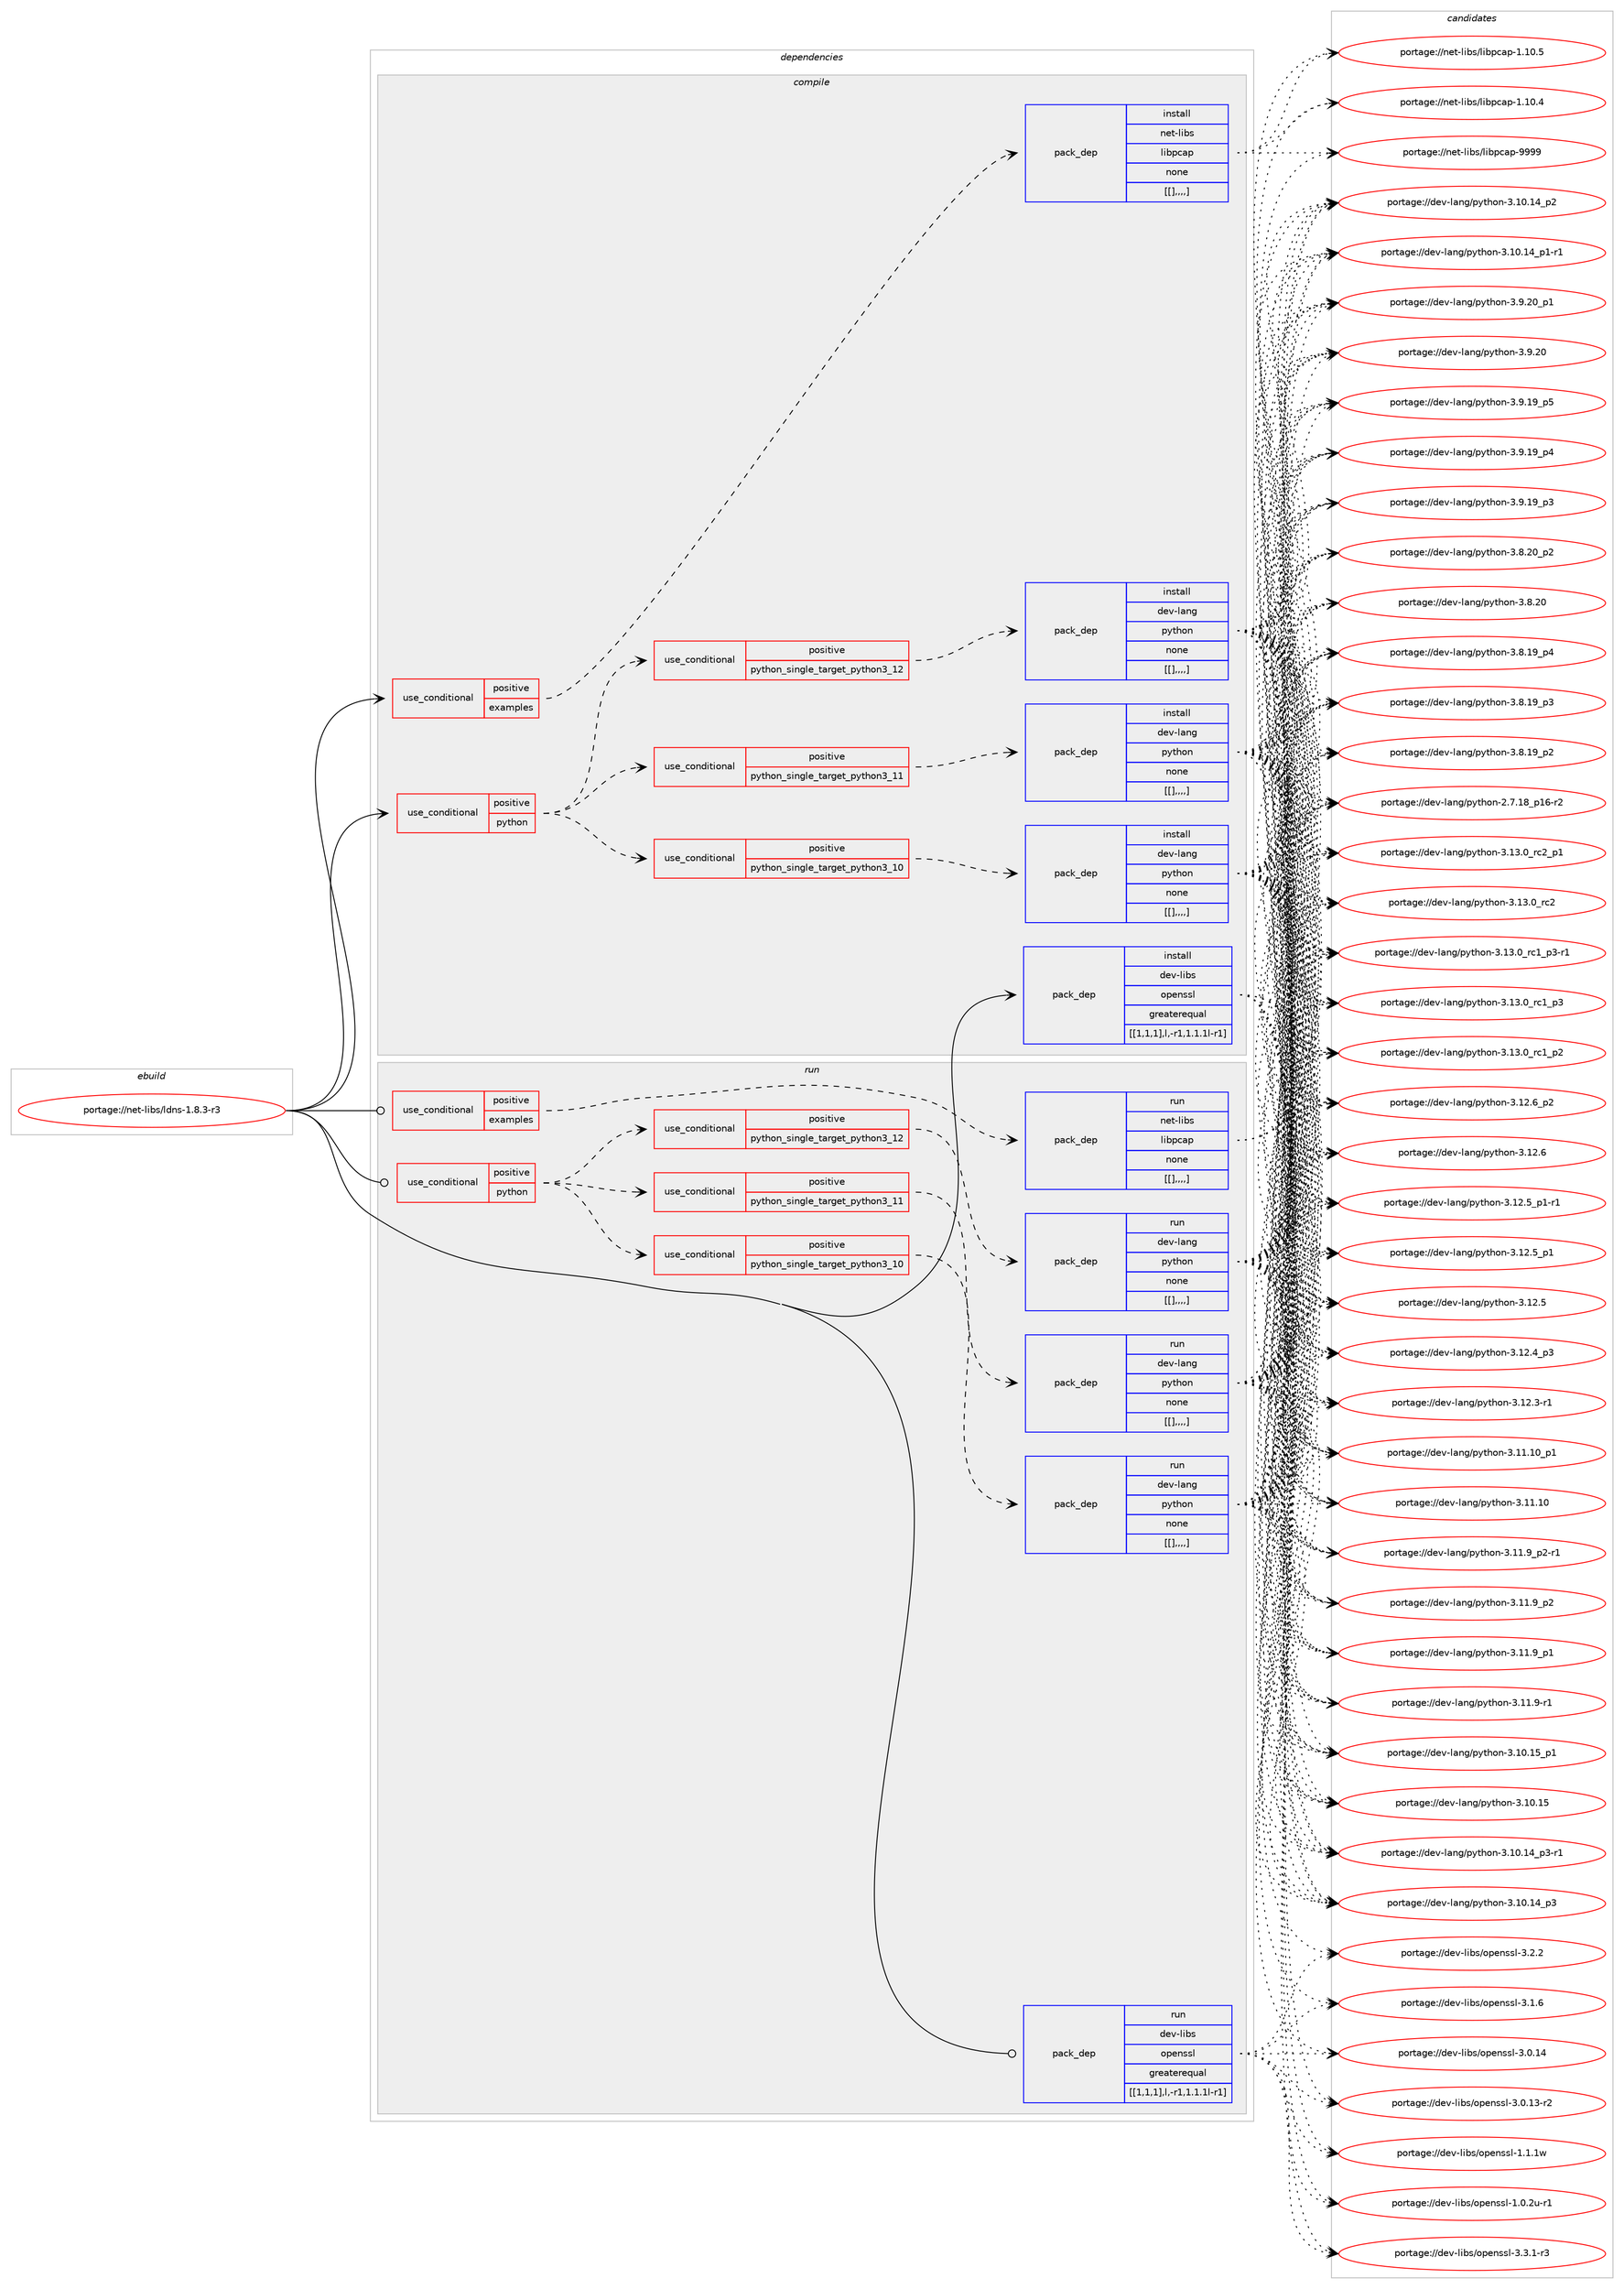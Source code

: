 digraph prolog {

# *************
# Graph options
# *************

newrank=true;
concentrate=true;
compound=true;
graph [rankdir=LR,fontname=Helvetica,fontsize=10,ranksep=1.5];#, ranksep=2.5, nodesep=0.2];
edge  [arrowhead=vee];
node  [fontname=Helvetica,fontsize=10];

# **********
# The ebuild
# **********

subgraph cluster_leftcol {
color=gray;
label=<<i>ebuild</i>>;
id [label="portage://net-libs/ldns-1.8.3-r3", color=red, width=4, href="../net-libs/ldns-1.8.3-r3.svg"];
}

# ****************
# The dependencies
# ****************

subgraph cluster_midcol {
color=gray;
label=<<i>dependencies</i>>;
subgraph cluster_compile {
fillcolor="#eeeeee";
style=filled;
label=<<i>compile</i>>;
subgraph cond2653 {
dependency6872 [label=<<TABLE BORDER="0" CELLBORDER="1" CELLSPACING="0" CELLPADDING="4"><TR><TD ROWSPAN="3" CELLPADDING="10">use_conditional</TD></TR><TR><TD>positive</TD></TR><TR><TD>examples</TD></TR></TABLE>>, shape=none, color=red];
subgraph pack4206 {
dependency6873 [label=<<TABLE BORDER="0" CELLBORDER="1" CELLSPACING="0" CELLPADDING="4" WIDTH="220"><TR><TD ROWSPAN="6" CELLPADDING="30">pack_dep</TD></TR><TR><TD WIDTH="110">install</TD></TR><TR><TD>net-libs</TD></TR><TR><TD>libpcap</TD></TR><TR><TD>none</TD></TR><TR><TD>[[],,,,]</TD></TR></TABLE>>, shape=none, color=blue];
}
dependency6872:e -> dependency6873:w [weight=20,style="dashed",arrowhead="vee"];
}
id:e -> dependency6872:w [weight=20,style="solid",arrowhead="vee"];
subgraph cond2654 {
dependency6874 [label=<<TABLE BORDER="0" CELLBORDER="1" CELLSPACING="0" CELLPADDING="4"><TR><TD ROWSPAN="3" CELLPADDING="10">use_conditional</TD></TR><TR><TD>positive</TD></TR><TR><TD>python</TD></TR></TABLE>>, shape=none, color=red];
subgraph cond2655 {
dependency6875 [label=<<TABLE BORDER="0" CELLBORDER="1" CELLSPACING="0" CELLPADDING="4"><TR><TD ROWSPAN="3" CELLPADDING="10">use_conditional</TD></TR><TR><TD>positive</TD></TR><TR><TD>python_single_target_python3_10</TD></TR></TABLE>>, shape=none, color=red];
subgraph pack4207 {
dependency6876 [label=<<TABLE BORDER="0" CELLBORDER="1" CELLSPACING="0" CELLPADDING="4" WIDTH="220"><TR><TD ROWSPAN="6" CELLPADDING="30">pack_dep</TD></TR><TR><TD WIDTH="110">install</TD></TR><TR><TD>dev-lang</TD></TR><TR><TD>python</TD></TR><TR><TD>none</TD></TR><TR><TD>[[],,,,]</TD></TR></TABLE>>, shape=none, color=blue];
}
dependency6875:e -> dependency6876:w [weight=20,style="dashed",arrowhead="vee"];
}
dependency6874:e -> dependency6875:w [weight=20,style="dashed",arrowhead="vee"];
subgraph cond2656 {
dependency6877 [label=<<TABLE BORDER="0" CELLBORDER="1" CELLSPACING="0" CELLPADDING="4"><TR><TD ROWSPAN="3" CELLPADDING="10">use_conditional</TD></TR><TR><TD>positive</TD></TR><TR><TD>python_single_target_python3_11</TD></TR></TABLE>>, shape=none, color=red];
subgraph pack4208 {
dependency6878 [label=<<TABLE BORDER="0" CELLBORDER="1" CELLSPACING="0" CELLPADDING="4" WIDTH="220"><TR><TD ROWSPAN="6" CELLPADDING="30">pack_dep</TD></TR><TR><TD WIDTH="110">install</TD></TR><TR><TD>dev-lang</TD></TR><TR><TD>python</TD></TR><TR><TD>none</TD></TR><TR><TD>[[],,,,]</TD></TR></TABLE>>, shape=none, color=blue];
}
dependency6877:e -> dependency6878:w [weight=20,style="dashed",arrowhead="vee"];
}
dependency6874:e -> dependency6877:w [weight=20,style="dashed",arrowhead="vee"];
subgraph cond2657 {
dependency6879 [label=<<TABLE BORDER="0" CELLBORDER="1" CELLSPACING="0" CELLPADDING="4"><TR><TD ROWSPAN="3" CELLPADDING="10">use_conditional</TD></TR><TR><TD>positive</TD></TR><TR><TD>python_single_target_python3_12</TD></TR></TABLE>>, shape=none, color=red];
subgraph pack4209 {
dependency6880 [label=<<TABLE BORDER="0" CELLBORDER="1" CELLSPACING="0" CELLPADDING="4" WIDTH="220"><TR><TD ROWSPAN="6" CELLPADDING="30">pack_dep</TD></TR><TR><TD WIDTH="110">install</TD></TR><TR><TD>dev-lang</TD></TR><TR><TD>python</TD></TR><TR><TD>none</TD></TR><TR><TD>[[],,,,]</TD></TR></TABLE>>, shape=none, color=blue];
}
dependency6879:e -> dependency6880:w [weight=20,style="dashed",arrowhead="vee"];
}
dependency6874:e -> dependency6879:w [weight=20,style="dashed",arrowhead="vee"];
}
id:e -> dependency6874:w [weight=20,style="solid",arrowhead="vee"];
subgraph pack4210 {
dependency6881 [label=<<TABLE BORDER="0" CELLBORDER="1" CELLSPACING="0" CELLPADDING="4" WIDTH="220"><TR><TD ROWSPAN="6" CELLPADDING="30">pack_dep</TD></TR><TR><TD WIDTH="110">install</TD></TR><TR><TD>dev-libs</TD></TR><TR><TD>openssl</TD></TR><TR><TD>greaterequal</TD></TR><TR><TD>[[1,1,1],l,-r1,1.1.1l-r1]</TD></TR></TABLE>>, shape=none, color=blue];
}
id:e -> dependency6881:w [weight=20,style="solid",arrowhead="vee"];
}
subgraph cluster_compileandrun {
fillcolor="#eeeeee";
style=filled;
label=<<i>compile and run</i>>;
}
subgraph cluster_run {
fillcolor="#eeeeee";
style=filled;
label=<<i>run</i>>;
subgraph cond2658 {
dependency6882 [label=<<TABLE BORDER="0" CELLBORDER="1" CELLSPACING="0" CELLPADDING="4"><TR><TD ROWSPAN="3" CELLPADDING="10">use_conditional</TD></TR><TR><TD>positive</TD></TR><TR><TD>examples</TD></TR></TABLE>>, shape=none, color=red];
subgraph pack4211 {
dependency6883 [label=<<TABLE BORDER="0" CELLBORDER="1" CELLSPACING="0" CELLPADDING="4" WIDTH="220"><TR><TD ROWSPAN="6" CELLPADDING="30">pack_dep</TD></TR><TR><TD WIDTH="110">run</TD></TR><TR><TD>net-libs</TD></TR><TR><TD>libpcap</TD></TR><TR><TD>none</TD></TR><TR><TD>[[],,,,]</TD></TR></TABLE>>, shape=none, color=blue];
}
dependency6882:e -> dependency6883:w [weight=20,style="dashed",arrowhead="vee"];
}
id:e -> dependency6882:w [weight=20,style="solid",arrowhead="odot"];
subgraph cond2659 {
dependency6884 [label=<<TABLE BORDER="0" CELLBORDER="1" CELLSPACING="0" CELLPADDING="4"><TR><TD ROWSPAN="3" CELLPADDING="10">use_conditional</TD></TR><TR><TD>positive</TD></TR><TR><TD>python</TD></TR></TABLE>>, shape=none, color=red];
subgraph cond2660 {
dependency6885 [label=<<TABLE BORDER="0" CELLBORDER="1" CELLSPACING="0" CELLPADDING="4"><TR><TD ROWSPAN="3" CELLPADDING="10">use_conditional</TD></TR><TR><TD>positive</TD></TR><TR><TD>python_single_target_python3_10</TD></TR></TABLE>>, shape=none, color=red];
subgraph pack4212 {
dependency6886 [label=<<TABLE BORDER="0" CELLBORDER="1" CELLSPACING="0" CELLPADDING="4" WIDTH="220"><TR><TD ROWSPAN="6" CELLPADDING="30">pack_dep</TD></TR><TR><TD WIDTH="110">run</TD></TR><TR><TD>dev-lang</TD></TR><TR><TD>python</TD></TR><TR><TD>none</TD></TR><TR><TD>[[],,,,]</TD></TR></TABLE>>, shape=none, color=blue];
}
dependency6885:e -> dependency6886:w [weight=20,style="dashed",arrowhead="vee"];
}
dependency6884:e -> dependency6885:w [weight=20,style="dashed",arrowhead="vee"];
subgraph cond2661 {
dependency6887 [label=<<TABLE BORDER="0" CELLBORDER="1" CELLSPACING="0" CELLPADDING="4"><TR><TD ROWSPAN="3" CELLPADDING="10">use_conditional</TD></TR><TR><TD>positive</TD></TR><TR><TD>python_single_target_python3_11</TD></TR></TABLE>>, shape=none, color=red];
subgraph pack4213 {
dependency6888 [label=<<TABLE BORDER="0" CELLBORDER="1" CELLSPACING="0" CELLPADDING="4" WIDTH="220"><TR><TD ROWSPAN="6" CELLPADDING="30">pack_dep</TD></TR><TR><TD WIDTH="110">run</TD></TR><TR><TD>dev-lang</TD></TR><TR><TD>python</TD></TR><TR><TD>none</TD></TR><TR><TD>[[],,,,]</TD></TR></TABLE>>, shape=none, color=blue];
}
dependency6887:e -> dependency6888:w [weight=20,style="dashed",arrowhead="vee"];
}
dependency6884:e -> dependency6887:w [weight=20,style="dashed",arrowhead="vee"];
subgraph cond2662 {
dependency6889 [label=<<TABLE BORDER="0" CELLBORDER="1" CELLSPACING="0" CELLPADDING="4"><TR><TD ROWSPAN="3" CELLPADDING="10">use_conditional</TD></TR><TR><TD>positive</TD></TR><TR><TD>python_single_target_python3_12</TD></TR></TABLE>>, shape=none, color=red];
subgraph pack4214 {
dependency6890 [label=<<TABLE BORDER="0" CELLBORDER="1" CELLSPACING="0" CELLPADDING="4" WIDTH="220"><TR><TD ROWSPAN="6" CELLPADDING="30">pack_dep</TD></TR><TR><TD WIDTH="110">run</TD></TR><TR><TD>dev-lang</TD></TR><TR><TD>python</TD></TR><TR><TD>none</TD></TR><TR><TD>[[],,,,]</TD></TR></TABLE>>, shape=none, color=blue];
}
dependency6889:e -> dependency6890:w [weight=20,style="dashed",arrowhead="vee"];
}
dependency6884:e -> dependency6889:w [weight=20,style="dashed",arrowhead="vee"];
}
id:e -> dependency6884:w [weight=20,style="solid",arrowhead="odot"];
subgraph pack4215 {
dependency6891 [label=<<TABLE BORDER="0" CELLBORDER="1" CELLSPACING="0" CELLPADDING="4" WIDTH="220"><TR><TD ROWSPAN="6" CELLPADDING="30">pack_dep</TD></TR><TR><TD WIDTH="110">run</TD></TR><TR><TD>dev-libs</TD></TR><TR><TD>openssl</TD></TR><TR><TD>greaterequal</TD></TR><TR><TD>[[1,1,1],l,-r1,1.1.1l-r1]</TD></TR></TABLE>>, shape=none, color=blue];
}
id:e -> dependency6891:w [weight=20,style="solid",arrowhead="odot"];
}
}

# **************
# The candidates
# **************

subgraph cluster_choices {
rank=same;
color=gray;
label=<<i>candidates</i>>;

subgraph choice4206 {
color=black;
nodesep=1;
choice1101011164510810598115471081059811299971124557575757 [label="portage://net-libs/libpcap-9999", color=red, width=4,href="../net-libs/libpcap-9999.svg"];
choice11010111645108105981154710810598112999711245494649484653 [label="portage://net-libs/libpcap-1.10.5", color=red, width=4,href="../net-libs/libpcap-1.10.5.svg"];
choice11010111645108105981154710810598112999711245494649484652 [label="portage://net-libs/libpcap-1.10.4", color=red, width=4,href="../net-libs/libpcap-1.10.4.svg"];
dependency6873:e -> choice1101011164510810598115471081059811299971124557575757:w [style=dotted,weight="100"];
dependency6873:e -> choice11010111645108105981154710810598112999711245494649484653:w [style=dotted,weight="100"];
dependency6873:e -> choice11010111645108105981154710810598112999711245494649484652:w [style=dotted,weight="100"];
}
subgraph choice4207 {
color=black;
nodesep=1;
choice100101118451089711010347112121116104111110455146495146489511499509511249 [label="portage://dev-lang/python-3.13.0_rc2_p1", color=red, width=4,href="../dev-lang/python-3.13.0_rc2_p1.svg"];
choice10010111845108971101034711212111610411111045514649514648951149950 [label="portage://dev-lang/python-3.13.0_rc2", color=red, width=4,href="../dev-lang/python-3.13.0_rc2.svg"];
choice1001011184510897110103471121211161041111104551464951464895114994995112514511449 [label="portage://dev-lang/python-3.13.0_rc1_p3-r1", color=red, width=4,href="../dev-lang/python-3.13.0_rc1_p3-r1.svg"];
choice100101118451089711010347112121116104111110455146495146489511499499511251 [label="portage://dev-lang/python-3.13.0_rc1_p3", color=red, width=4,href="../dev-lang/python-3.13.0_rc1_p3.svg"];
choice100101118451089711010347112121116104111110455146495146489511499499511250 [label="portage://dev-lang/python-3.13.0_rc1_p2", color=red, width=4,href="../dev-lang/python-3.13.0_rc1_p2.svg"];
choice100101118451089711010347112121116104111110455146495046549511250 [label="portage://dev-lang/python-3.12.6_p2", color=red, width=4,href="../dev-lang/python-3.12.6_p2.svg"];
choice10010111845108971101034711212111610411111045514649504654 [label="portage://dev-lang/python-3.12.6", color=red, width=4,href="../dev-lang/python-3.12.6.svg"];
choice1001011184510897110103471121211161041111104551464950465395112494511449 [label="portage://dev-lang/python-3.12.5_p1-r1", color=red, width=4,href="../dev-lang/python-3.12.5_p1-r1.svg"];
choice100101118451089711010347112121116104111110455146495046539511249 [label="portage://dev-lang/python-3.12.5_p1", color=red, width=4,href="../dev-lang/python-3.12.5_p1.svg"];
choice10010111845108971101034711212111610411111045514649504653 [label="portage://dev-lang/python-3.12.5", color=red, width=4,href="../dev-lang/python-3.12.5.svg"];
choice100101118451089711010347112121116104111110455146495046529511251 [label="portage://dev-lang/python-3.12.4_p3", color=red, width=4,href="../dev-lang/python-3.12.4_p3.svg"];
choice100101118451089711010347112121116104111110455146495046514511449 [label="portage://dev-lang/python-3.12.3-r1", color=red, width=4,href="../dev-lang/python-3.12.3-r1.svg"];
choice10010111845108971101034711212111610411111045514649494649489511249 [label="portage://dev-lang/python-3.11.10_p1", color=red, width=4,href="../dev-lang/python-3.11.10_p1.svg"];
choice1001011184510897110103471121211161041111104551464949464948 [label="portage://dev-lang/python-3.11.10", color=red, width=4,href="../dev-lang/python-3.11.10.svg"];
choice1001011184510897110103471121211161041111104551464949465795112504511449 [label="portage://dev-lang/python-3.11.9_p2-r1", color=red, width=4,href="../dev-lang/python-3.11.9_p2-r1.svg"];
choice100101118451089711010347112121116104111110455146494946579511250 [label="portage://dev-lang/python-3.11.9_p2", color=red, width=4,href="../dev-lang/python-3.11.9_p2.svg"];
choice100101118451089711010347112121116104111110455146494946579511249 [label="portage://dev-lang/python-3.11.9_p1", color=red, width=4,href="../dev-lang/python-3.11.9_p1.svg"];
choice100101118451089711010347112121116104111110455146494946574511449 [label="portage://dev-lang/python-3.11.9-r1", color=red, width=4,href="../dev-lang/python-3.11.9-r1.svg"];
choice10010111845108971101034711212111610411111045514649484649539511249 [label="portage://dev-lang/python-3.10.15_p1", color=red, width=4,href="../dev-lang/python-3.10.15_p1.svg"];
choice1001011184510897110103471121211161041111104551464948464953 [label="portage://dev-lang/python-3.10.15", color=red, width=4,href="../dev-lang/python-3.10.15.svg"];
choice100101118451089711010347112121116104111110455146494846495295112514511449 [label="portage://dev-lang/python-3.10.14_p3-r1", color=red, width=4,href="../dev-lang/python-3.10.14_p3-r1.svg"];
choice10010111845108971101034711212111610411111045514649484649529511251 [label="portage://dev-lang/python-3.10.14_p3", color=red, width=4,href="../dev-lang/python-3.10.14_p3.svg"];
choice10010111845108971101034711212111610411111045514649484649529511250 [label="portage://dev-lang/python-3.10.14_p2", color=red, width=4,href="../dev-lang/python-3.10.14_p2.svg"];
choice100101118451089711010347112121116104111110455146494846495295112494511449 [label="portage://dev-lang/python-3.10.14_p1-r1", color=red, width=4,href="../dev-lang/python-3.10.14_p1-r1.svg"];
choice100101118451089711010347112121116104111110455146574650489511249 [label="portage://dev-lang/python-3.9.20_p1", color=red, width=4,href="../dev-lang/python-3.9.20_p1.svg"];
choice10010111845108971101034711212111610411111045514657465048 [label="portage://dev-lang/python-3.9.20", color=red, width=4,href="../dev-lang/python-3.9.20.svg"];
choice100101118451089711010347112121116104111110455146574649579511253 [label="portage://dev-lang/python-3.9.19_p5", color=red, width=4,href="../dev-lang/python-3.9.19_p5.svg"];
choice100101118451089711010347112121116104111110455146574649579511252 [label="portage://dev-lang/python-3.9.19_p4", color=red, width=4,href="../dev-lang/python-3.9.19_p4.svg"];
choice100101118451089711010347112121116104111110455146574649579511251 [label="portage://dev-lang/python-3.9.19_p3", color=red, width=4,href="../dev-lang/python-3.9.19_p3.svg"];
choice100101118451089711010347112121116104111110455146564650489511250 [label="portage://dev-lang/python-3.8.20_p2", color=red, width=4,href="../dev-lang/python-3.8.20_p2.svg"];
choice10010111845108971101034711212111610411111045514656465048 [label="portage://dev-lang/python-3.8.20", color=red, width=4,href="../dev-lang/python-3.8.20.svg"];
choice100101118451089711010347112121116104111110455146564649579511252 [label="portage://dev-lang/python-3.8.19_p4", color=red, width=4,href="../dev-lang/python-3.8.19_p4.svg"];
choice100101118451089711010347112121116104111110455146564649579511251 [label="portage://dev-lang/python-3.8.19_p3", color=red, width=4,href="../dev-lang/python-3.8.19_p3.svg"];
choice100101118451089711010347112121116104111110455146564649579511250 [label="portage://dev-lang/python-3.8.19_p2", color=red, width=4,href="../dev-lang/python-3.8.19_p2.svg"];
choice100101118451089711010347112121116104111110455046554649569511249544511450 [label="portage://dev-lang/python-2.7.18_p16-r2", color=red, width=4,href="../dev-lang/python-2.7.18_p16-r2.svg"];
dependency6876:e -> choice100101118451089711010347112121116104111110455146495146489511499509511249:w [style=dotted,weight="100"];
dependency6876:e -> choice10010111845108971101034711212111610411111045514649514648951149950:w [style=dotted,weight="100"];
dependency6876:e -> choice1001011184510897110103471121211161041111104551464951464895114994995112514511449:w [style=dotted,weight="100"];
dependency6876:e -> choice100101118451089711010347112121116104111110455146495146489511499499511251:w [style=dotted,weight="100"];
dependency6876:e -> choice100101118451089711010347112121116104111110455146495146489511499499511250:w [style=dotted,weight="100"];
dependency6876:e -> choice100101118451089711010347112121116104111110455146495046549511250:w [style=dotted,weight="100"];
dependency6876:e -> choice10010111845108971101034711212111610411111045514649504654:w [style=dotted,weight="100"];
dependency6876:e -> choice1001011184510897110103471121211161041111104551464950465395112494511449:w [style=dotted,weight="100"];
dependency6876:e -> choice100101118451089711010347112121116104111110455146495046539511249:w [style=dotted,weight="100"];
dependency6876:e -> choice10010111845108971101034711212111610411111045514649504653:w [style=dotted,weight="100"];
dependency6876:e -> choice100101118451089711010347112121116104111110455146495046529511251:w [style=dotted,weight="100"];
dependency6876:e -> choice100101118451089711010347112121116104111110455146495046514511449:w [style=dotted,weight="100"];
dependency6876:e -> choice10010111845108971101034711212111610411111045514649494649489511249:w [style=dotted,weight="100"];
dependency6876:e -> choice1001011184510897110103471121211161041111104551464949464948:w [style=dotted,weight="100"];
dependency6876:e -> choice1001011184510897110103471121211161041111104551464949465795112504511449:w [style=dotted,weight="100"];
dependency6876:e -> choice100101118451089711010347112121116104111110455146494946579511250:w [style=dotted,weight="100"];
dependency6876:e -> choice100101118451089711010347112121116104111110455146494946579511249:w [style=dotted,weight="100"];
dependency6876:e -> choice100101118451089711010347112121116104111110455146494946574511449:w [style=dotted,weight="100"];
dependency6876:e -> choice10010111845108971101034711212111610411111045514649484649539511249:w [style=dotted,weight="100"];
dependency6876:e -> choice1001011184510897110103471121211161041111104551464948464953:w [style=dotted,weight="100"];
dependency6876:e -> choice100101118451089711010347112121116104111110455146494846495295112514511449:w [style=dotted,weight="100"];
dependency6876:e -> choice10010111845108971101034711212111610411111045514649484649529511251:w [style=dotted,weight="100"];
dependency6876:e -> choice10010111845108971101034711212111610411111045514649484649529511250:w [style=dotted,weight="100"];
dependency6876:e -> choice100101118451089711010347112121116104111110455146494846495295112494511449:w [style=dotted,weight="100"];
dependency6876:e -> choice100101118451089711010347112121116104111110455146574650489511249:w [style=dotted,weight="100"];
dependency6876:e -> choice10010111845108971101034711212111610411111045514657465048:w [style=dotted,weight="100"];
dependency6876:e -> choice100101118451089711010347112121116104111110455146574649579511253:w [style=dotted,weight="100"];
dependency6876:e -> choice100101118451089711010347112121116104111110455146574649579511252:w [style=dotted,weight="100"];
dependency6876:e -> choice100101118451089711010347112121116104111110455146574649579511251:w [style=dotted,weight="100"];
dependency6876:e -> choice100101118451089711010347112121116104111110455146564650489511250:w [style=dotted,weight="100"];
dependency6876:e -> choice10010111845108971101034711212111610411111045514656465048:w [style=dotted,weight="100"];
dependency6876:e -> choice100101118451089711010347112121116104111110455146564649579511252:w [style=dotted,weight="100"];
dependency6876:e -> choice100101118451089711010347112121116104111110455146564649579511251:w [style=dotted,weight="100"];
dependency6876:e -> choice100101118451089711010347112121116104111110455146564649579511250:w [style=dotted,weight="100"];
dependency6876:e -> choice100101118451089711010347112121116104111110455046554649569511249544511450:w [style=dotted,weight="100"];
}
subgraph choice4208 {
color=black;
nodesep=1;
choice100101118451089711010347112121116104111110455146495146489511499509511249 [label="portage://dev-lang/python-3.13.0_rc2_p1", color=red, width=4,href="../dev-lang/python-3.13.0_rc2_p1.svg"];
choice10010111845108971101034711212111610411111045514649514648951149950 [label="portage://dev-lang/python-3.13.0_rc2", color=red, width=4,href="../dev-lang/python-3.13.0_rc2.svg"];
choice1001011184510897110103471121211161041111104551464951464895114994995112514511449 [label="portage://dev-lang/python-3.13.0_rc1_p3-r1", color=red, width=4,href="../dev-lang/python-3.13.0_rc1_p3-r1.svg"];
choice100101118451089711010347112121116104111110455146495146489511499499511251 [label="portage://dev-lang/python-3.13.0_rc1_p3", color=red, width=4,href="../dev-lang/python-3.13.0_rc1_p3.svg"];
choice100101118451089711010347112121116104111110455146495146489511499499511250 [label="portage://dev-lang/python-3.13.0_rc1_p2", color=red, width=4,href="../dev-lang/python-3.13.0_rc1_p2.svg"];
choice100101118451089711010347112121116104111110455146495046549511250 [label="portage://dev-lang/python-3.12.6_p2", color=red, width=4,href="../dev-lang/python-3.12.6_p2.svg"];
choice10010111845108971101034711212111610411111045514649504654 [label="portage://dev-lang/python-3.12.6", color=red, width=4,href="../dev-lang/python-3.12.6.svg"];
choice1001011184510897110103471121211161041111104551464950465395112494511449 [label="portage://dev-lang/python-3.12.5_p1-r1", color=red, width=4,href="../dev-lang/python-3.12.5_p1-r1.svg"];
choice100101118451089711010347112121116104111110455146495046539511249 [label="portage://dev-lang/python-3.12.5_p1", color=red, width=4,href="../dev-lang/python-3.12.5_p1.svg"];
choice10010111845108971101034711212111610411111045514649504653 [label="portage://dev-lang/python-3.12.5", color=red, width=4,href="../dev-lang/python-3.12.5.svg"];
choice100101118451089711010347112121116104111110455146495046529511251 [label="portage://dev-lang/python-3.12.4_p3", color=red, width=4,href="../dev-lang/python-3.12.4_p3.svg"];
choice100101118451089711010347112121116104111110455146495046514511449 [label="portage://dev-lang/python-3.12.3-r1", color=red, width=4,href="../dev-lang/python-3.12.3-r1.svg"];
choice10010111845108971101034711212111610411111045514649494649489511249 [label="portage://dev-lang/python-3.11.10_p1", color=red, width=4,href="../dev-lang/python-3.11.10_p1.svg"];
choice1001011184510897110103471121211161041111104551464949464948 [label="portage://dev-lang/python-3.11.10", color=red, width=4,href="../dev-lang/python-3.11.10.svg"];
choice1001011184510897110103471121211161041111104551464949465795112504511449 [label="portage://dev-lang/python-3.11.9_p2-r1", color=red, width=4,href="../dev-lang/python-3.11.9_p2-r1.svg"];
choice100101118451089711010347112121116104111110455146494946579511250 [label="portage://dev-lang/python-3.11.9_p2", color=red, width=4,href="../dev-lang/python-3.11.9_p2.svg"];
choice100101118451089711010347112121116104111110455146494946579511249 [label="portage://dev-lang/python-3.11.9_p1", color=red, width=4,href="../dev-lang/python-3.11.9_p1.svg"];
choice100101118451089711010347112121116104111110455146494946574511449 [label="portage://dev-lang/python-3.11.9-r1", color=red, width=4,href="../dev-lang/python-3.11.9-r1.svg"];
choice10010111845108971101034711212111610411111045514649484649539511249 [label="portage://dev-lang/python-3.10.15_p1", color=red, width=4,href="../dev-lang/python-3.10.15_p1.svg"];
choice1001011184510897110103471121211161041111104551464948464953 [label="portage://dev-lang/python-3.10.15", color=red, width=4,href="../dev-lang/python-3.10.15.svg"];
choice100101118451089711010347112121116104111110455146494846495295112514511449 [label="portage://dev-lang/python-3.10.14_p3-r1", color=red, width=4,href="../dev-lang/python-3.10.14_p3-r1.svg"];
choice10010111845108971101034711212111610411111045514649484649529511251 [label="portage://dev-lang/python-3.10.14_p3", color=red, width=4,href="../dev-lang/python-3.10.14_p3.svg"];
choice10010111845108971101034711212111610411111045514649484649529511250 [label="portage://dev-lang/python-3.10.14_p2", color=red, width=4,href="../dev-lang/python-3.10.14_p2.svg"];
choice100101118451089711010347112121116104111110455146494846495295112494511449 [label="portage://dev-lang/python-3.10.14_p1-r1", color=red, width=4,href="../dev-lang/python-3.10.14_p1-r1.svg"];
choice100101118451089711010347112121116104111110455146574650489511249 [label="portage://dev-lang/python-3.9.20_p1", color=red, width=4,href="../dev-lang/python-3.9.20_p1.svg"];
choice10010111845108971101034711212111610411111045514657465048 [label="portage://dev-lang/python-3.9.20", color=red, width=4,href="../dev-lang/python-3.9.20.svg"];
choice100101118451089711010347112121116104111110455146574649579511253 [label="portage://dev-lang/python-3.9.19_p5", color=red, width=4,href="../dev-lang/python-3.9.19_p5.svg"];
choice100101118451089711010347112121116104111110455146574649579511252 [label="portage://dev-lang/python-3.9.19_p4", color=red, width=4,href="../dev-lang/python-3.9.19_p4.svg"];
choice100101118451089711010347112121116104111110455146574649579511251 [label="portage://dev-lang/python-3.9.19_p3", color=red, width=4,href="../dev-lang/python-3.9.19_p3.svg"];
choice100101118451089711010347112121116104111110455146564650489511250 [label="portage://dev-lang/python-3.8.20_p2", color=red, width=4,href="../dev-lang/python-3.8.20_p2.svg"];
choice10010111845108971101034711212111610411111045514656465048 [label="portage://dev-lang/python-3.8.20", color=red, width=4,href="../dev-lang/python-3.8.20.svg"];
choice100101118451089711010347112121116104111110455146564649579511252 [label="portage://dev-lang/python-3.8.19_p4", color=red, width=4,href="../dev-lang/python-3.8.19_p4.svg"];
choice100101118451089711010347112121116104111110455146564649579511251 [label="portage://dev-lang/python-3.8.19_p3", color=red, width=4,href="../dev-lang/python-3.8.19_p3.svg"];
choice100101118451089711010347112121116104111110455146564649579511250 [label="portage://dev-lang/python-3.8.19_p2", color=red, width=4,href="../dev-lang/python-3.8.19_p2.svg"];
choice100101118451089711010347112121116104111110455046554649569511249544511450 [label="portage://dev-lang/python-2.7.18_p16-r2", color=red, width=4,href="../dev-lang/python-2.7.18_p16-r2.svg"];
dependency6878:e -> choice100101118451089711010347112121116104111110455146495146489511499509511249:w [style=dotted,weight="100"];
dependency6878:e -> choice10010111845108971101034711212111610411111045514649514648951149950:w [style=dotted,weight="100"];
dependency6878:e -> choice1001011184510897110103471121211161041111104551464951464895114994995112514511449:w [style=dotted,weight="100"];
dependency6878:e -> choice100101118451089711010347112121116104111110455146495146489511499499511251:w [style=dotted,weight="100"];
dependency6878:e -> choice100101118451089711010347112121116104111110455146495146489511499499511250:w [style=dotted,weight="100"];
dependency6878:e -> choice100101118451089711010347112121116104111110455146495046549511250:w [style=dotted,weight="100"];
dependency6878:e -> choice10010111845108971101034711212111610411111045514649504654:w [style=dotted,weight="100"];
dependency6878:e -> choice1001011184510897110103471121211161041111104551464950465395112494511449:w [style=dotted,weight="100"];
dependency6878:e -> choice100101118451089711010347112121116104111110455146495046539511249:w [style=dotted,weight="100"];
dependency6878:e -> choice10010111845108971101034711212111610411111045514649504653:w [style=dotted,weight="100"];
dependency6878:e -> choice100101118451089711010347112121116104111110455146495046529511251:w [style=dotted,weight="100"];
dependency6878:e -> choice100101118451089711010347112121116104111110455146495046514511449:w [style=dotted,weight="100"];
dependency6878:e -> choice10010111845108971101034711212111610411111045514649494649489511249:w [style=dotted,weight="100"];
dependency6878:e -> choice1001011184510897110103471121211161041111104551464949464948:w [style=dotted,weight="100"];
dependency6878:e -> choice1001011184510897110103471121211161041111104551464949465795112504511449:w [style=dotted,weight="100"];
dependency6878:e -> choice100101118451089711010347112121116104111110455146494946579511250:w [style=dotted,weight="100"];
dependency6878:e -> choice100101118451089711010347112121116104111110455146494946579511249:w [style=dotted,weight="100"];
dependency6878:e -> choice100101118451089711010347112121116104111110455146494946574511449:w [style=dotted,weight="100"];
dependency6878:e -> choice10010111845108971101034711212111610411111045514649484649539511249:w [style=dotted,weight="100"];
dependency6878:e -> choice1001011184510897110103471121211161041111104551464948464953:w [style=dotted,weight="100"];
dependency6878:e -> choice100101118451089711010347112121116104111110455146494846495295112514511449:w [style=dotted,weight="100"];
dependency6878:e -> choice10010111845108971101034711212111610411111045514649484649529511251:w [style=dotted,weight="100"];
dependency6878:e -> choice10010111845108971101034711212111610411111045514649484649529511250:w [style=dotted,weight="100"];
dependency6878:e -> choice100101118451089711010347112121116104111110455146494846495295112494511449:w [style=dotted,weight="100"];
dependency6878:e -> choice100101118451089711010347112121116104111110455146574650489511249:w [style=dotted,weight="100"];
dependency6878:e -> choice10010111845108971101034711212111610411111045514657465048:w [style=dotted,weight="100"];
dependency6878:e -> choice100101118451089711010347112121116104111110455146574649579511253:w [style=dotted,weight="100"];
dependency6878:e -> choice100101118451089711010347112121116104111110455146574649579511252:w [style=dotted,weight="100"];
dependency6878:e -> choice100101118451089711010347112121116104111110455146574649579511251:w [style=dotted,weight="100"];
dependency6878:e -> choice100101118451089711010347112121116104111110455146564650489511250:w [style=dotted,weight="100"];
dependency6878:e -> choice10010111845108971101034711212111610411111045514656465048:w [style=dotted,weight="100"];
dependency6878:e -> choice100101118451089711010347112121116104111110455146564649579511252:w [style=dotted,weight="100"];
dependency6878:e -> choice100101118451089711010347112121116104111110455146564649579511251:w [style=dotted,weight="100"];
dependency6878:e -> choice100101118451089711010347112121116104111110455146564649579511250:w [style=dotted,weight="100"];
dependency6878:e -> choice100101118451089711010347112121116104111110455046554649569511249544511450:w [style=dotted,weight="100"];
}
subgraph choice4209 {
color=black;
nodesep=1;
choice100101118451089711010347112121116104111110455146495146489511499509511249 [label="portage://dev-lang/python-3.13.0_rc2_p1", color=red, width=4,href="../dev-lang/python-3.13.0_rc2_p1.svg"];
choice10010111845108971101034711212111610411111045514649514648951149950 [label="portage://dev-lang/python-3.13.0_rc2", color=red, width=4,href="../dev-lang/python-3.13.0_rc2.svg"];
choice1001011184510897110103471121211161041111104551464951464895114994995112514511449 [label="portage://dev-lang/python-3.13.0_rc1_p3-r1", color=red, width=4,href="../dev-lang/python-3.13.0_rc1_p3-r1.svg"];
choice100101118451089711010347112121116104111110455146495146489511499499511251 [label="portage://dev-lang/python-3.13.0_rc1_p3", color=red, width=4,href="../dev-lang/python-3.13.0_rc1_p3.svg"];
choice100101118451089711010347112121116104111110455146495146489511499499511250 [label="portage://dev-lang/python-3.13.0_rc1_p2", color=red, width=4,href="../dev-lang/python-3.13.0_rc1_p2.svg"];
choice100101118451089711010347112121116104111110455146495046549511250 [label="portage://dev-lang/python-3.12.6_p2", color=red, width=4,href="../dev-lang/python-3.12.6_p2.svg"];
choice10010111845108971101034711212111610411111045514649504654 [label="portage://dev-lang/python-3.12.6", color=red, width=4,href="../dev-lang/python-3.12.6.svg"];
choice1001011184510897110103471121211161041111104551464950465395112494511449 [label="portage://dev-lang/python-3.12.5_p1-r1", color=red, width=4,href="../dev-lang/python-3.12.5_p1-r1.svg"];
choice100101118451089711010347112121116104111110455146495046539511249 [label="portage://dev-lang/python-3.12.5_p1", color=red, width=4,href="../dev-lang/python-3.12.5_p1.svg"];
choice10010111845108971101034711212111610411111045514649504653 [label="portage://dev-lang/python-3.12.5", color=red, width=4,href="../dev-lang/python-3.12.5.svg"];
choice100101118451089711010347112121116104111110455146495046529511251 [label="portage://dev-lang/python-3.12.4_p3", color=red, width=4,href="../dev-lang/python-3.12.4_p3.svg"];
choice100101118451089711010347112121116104111110455146495046514511449 [label="portage://dev-lang/python-3.12.3-r1", color=red, width=4,href="../dev-lang/python-3.12.3-r1.svg"];
choice10010111845108971101034711212111610411111045514649494649489511249 [label="portage://dev-lang/python-3.11.10_p1", color=red, width=4,href="../dev-lang/python-3.11.10_p1.svg"];
choice1001011184510897110103471121211161041111104551464949464948 [label="portage://dev-lang/python-3.11.10", color=red, width=4,href="../dev-lang/python-3.11.10.svg"];
choice1001011184510897110103471121211161041111104551464949465795112504511449 [label="portage://dev-lang/python-3.11.9_p2-r1", color=red, width=4,href="../dev-lang/python-3.11.9_p2-r1.svg"];
choice100101118451089711010347112121116104111110455146494946579511250 [label="portage://dev-lang/python-3.11.9_p2", color=red, width=4,href="../dev-lang/python-3.11.9_p2.svg"];
choice100101118451089711010347112121116104111110455146494946579511249 [label="portage://dev-lang/python-3.11.9_p1", color=red, width=4,href="../dev-lang/python-3.11.9_p1.svg"];
choice100101118451089711010347112121116104111110455146494946574511449 [label="portage://dev-lang/python-3.11.9-r1", color=red, width=4,href="../dev-lang/python-3.11.9-r1.svg"];
choice10010111845108971101034711212111610411111045514649484649539511249 [label="portage://dev-lang/python-3.10.15_p1", color=red, width=4,href="../dev-lang/python-3.10.15_p1.svg"];
choice1001011184510897110103471121211161041111104551464948464953 [label="portage://dev-lang/python-3.10.15", color=red, width=4,href="../dev-lang/python-3.10.15.svg"];
choice100101118451089711010347112121116104111110455146494846495295112514511449 [label="portage://dev-lang/python-3.10.14_p3-r1", color=red, width=4,href="../dev-lang/python-3.10.14_p3-r1.svg"];
choice10010111845108971101034711212111610411111045514649484649529511251 [label="portage://dev-lang/python-3.10.14_p3", color=red, width=4,href="../dev-lang/python-3.10.14_p3.svg"];
choice10010111845108971101034711212111610411111045514649484649529511250 [label="portage://dev-lang/python-3.10.14_p2", color=red, width=4,href="../dev-lang/python-3.10.14_p2.svg"];
choice100101118451089711010347112121116104111110455146494846495295112494511449 [label="portage://dev-lang/python-3.10.14_p1-r1", color=red, width=4,href="../dev-lang/python-3.10.14_p1-r1.svg"];
choice100101118451089711010347112121116104111110455146574650489511249 [label="portage://dev-lang/python-3.9.20_p1", color=red, width=4,href="../dev-lang/python-3.9.20_p1.svg"];
choice10010111845108971101034711212111610411111045514657465048 [label="portage://dev-lang/python-3.9.20", color=red, width=4,href="../dev-lang/python-3.9.20.svg"];
choice100101118451089711010347112121116104111110455146574649579511253 [label="portage://dev-lang/python-3.9.19_p5", color=red, width=4,href="../dev-lang/python-3.9.19_p5.svg"];
choice100101118451089711010347112121116104111110455146574649579511252 [label="portage://dev-lang/python-3.9.19_p4", color=red, width=4,href="../dev-lang/python-3.9.19_p4.svg"];
choice100101118451089711010347112121116104111110455146574649579511251 [label="portage://dev-lang/python-3.9.19_p3", color=red, width=4,href="../dev-lang/python-3.9.19_p3.svg"];
choice100101118451089711010347112121116104111110455146564650489511250 [label="portage://dev-lang/python-3.8.20_p2", color=red, width=4,href="../dev-lang/python-3.8.20_p2.svg"];
choice10010111845108971101034711212111610411111045514656465048 [label="portage://dev-lang/python-3.8.20", color=red, width=4,href="../dev-lang/python-3.8.20.svg"];
choice100101118451089711010347112121116104111110455146564649579511252 [label="portage://dev-lang/python-3.8.19_p4", color=red, width=4,href="../dev-lang/python-3.8.19_p4.svg"];
choice100101118451089711010347112121116104111110455146564649579511251 [label="portage://dev-lang/python-3.8.19_p3", color=red, width=4,href="../dev-lang/python-3.8.19_p3.svg"];
choice100101118451089711010347112121116104111110455146564649579511250 [label="portage://dev-lang/python-3.8.19_p2", color=red, width=4,href="../dev-lang/python-3.8.19_p2.svg"];
choice100101118451089711010347112121116104111110455046554649569511249544511450 [label="portage://dev-lang/python-2.7.18_p16-r2", color=red, width=4,href="../dev-lang/python-2.7.18_p16-r2.svg"];
dependency6880:e -> choice100101118451089711010347112121116104111110455146495146489511499509511249:w [style=dotted,weight="100"];
dependency6880:e -> choice10010111845108971101034711212111610411111045514649514648951149950:w [style=dotted,weight="100"];
dependency6880:e -> choice1001011184510897110103471121211161041111104551464951464895114994995112514511449:w [style=dotted,weight="100"];
dependency6880:e -> choice100101118451089711010347112121116104111110455146495146489511499499511251:w [style=dotted,weight="100"];
dependency6880:e -> choice100101118451089711010347112121116104111110455146495146489511499499511250:w [style=dotted,weight="100"];
dependency6880:e -> choice100101118451089711010347112121116104111110455146495046549511250:w [style=dotted,weight="100"];
dependency6880:e -> choice10010111845108971101034711212111610411111045514649504654:w [style=dotted,weight="100"];
dependency6880:e -> choice1001011184510897110103471121211161041111104551464950465395112494511449:w [style=dotted,weight="100"];
dependency6880:e -> choice100101118451089711010347112121116104111110455146495046539511249:w [style=dotted,weight="100"];
dependency6880:e -> choice10010111845108971101034711212111610411111045514649504653:w [style=dotted,weight="100"];
dependency6880:e -> choice100101118451089711010347112121116104111110455146495046529511251:w [style=dotted,weight="100"];
dependency6880:e -> choice100101118451089711010347112121116104111110455146495046514511449:w [style=dotted,weight="100"];
dependency6880:e -> choice10010111845108971101034711212111610411111045514649494649489511249:w [style=dotted,weight="100"];
dependency6880:e -> choice1001011184510897110103471121211161041111104551464949464948:w [style=dotted,weight="100"];
dependency6880:e -> choice1001011184510897110103471121211161041111104551464949465795112504511449:w [style=dotted,weight="100"];
dependency6880:e -> choice100101118451089711010347112121116104111110455146494946579511250:w [style=dotted,weight="100"];
dependency6880:e -> choice100101118451089711010347112121116104111110455146494946579511249:w [style=dotted,weight="100"];
dependency6880:e -> choice100101118451089711010347112121116104111110455146494946574511449:w [style=dotted,weight="100"];
dependency6880:e -> choice10010111845108971101034711212111610411111045514649484649539511249:w [style=dotted,weight="100"];
dependency6880:e -> choice1001011184510897110103471121211161041111104551464948464953:w [style=dotted,weight="100"];
dependency6880:e -> choice100101118451089711010347112121116104111110455146494846495295112514511449:w [style=dotted,weight="100"];
dependency6880:e -> choice10010111845108971101034711212111610411111045514649484649529511251:w [style=dotted,weight="100"];
dependency6880:e -> choice10010111845108971101034711212111610411111045514649484649529511250:w [style=dotted,weight="100"];
dependency6880:e -> choice100101118451089711010347112121116104111110455146494846495295112494511449:w [style=dotted,weight="100"];
dependency6880:e -> choice100101118451089711010347112121116104111110455146574650489511249:w [style=dotted,weight="100"];
dependency6880:e -> choice10010111845108971101034711212111610411111045514657465048:w [style=dotted,weight="100"];
dependency6880:e -> choice100101118451089711010347112121116104111110455146574649579511253:w [style=dotted,weight="100"];
dependency6880:e -> choice100101118451089711010347112121116104111110455146574649579511252:w [style=dotted,weight="100"];
dependency6880:e -> choice100101118451089711010347112121116104111110455146574649579511251:w [style=dotted,weight="100"];
dependency6880:e -> choice100101118451089711010347112121116104111110455146564650489511250:w [style=dotted,weight="100"];
dependency6880:e -> choice10010111845108971101034711212111610411111045514656465048:w [style=dotted,weight="100"];
dependency6880:e -> choice100101118451089711010347112121116104111110455146564649579511252:w [style=dotted,weight="100"];
dependency6880:e -> choice100101118451089711010347112121116104111110455146564649579511251:w [style=dotted,weight="100"];
dependency6880:e -> choice100101118451089711010347112121116104111110455146564649579511250:w [style=dotted,weight="100"];
dependency6880:e -> choice100101118451089711010347112121116104111110455046554649569511249544511450:w [style=dotted,weight="100"];
}
subgraph choice4210 {
color=black;
nodesep=1;
choice1001011184510810598115471111121011101151151084551465146494511451 [label="portage://dev-libs/openssl-3.3.1-r3", color=red, width=4,href="../dev-libs/openssl-3.3.1-r3.svg"];
choice100101118451081059811547111112101110115115108455146504650 [label="portage://dev-libs/openssl-3.2.2", color=red, width=4,href="../dev-libs/openssl-3.2.2.svg"];
choice100101118451081059811547111112101110115115108455146494654 [label="portage://dev-libs/openssl-3.1.6", color=red, width=4,href="../dev-libs/openssl-3.1.6.svg"];
choice10010111845108105981154711111210111011511510845514648464952 [label="portage://dev-libs/openssl-3.0.14", color=red, width=4,href="../dev-libs/openssl-3.0.14.svg"];
choice100101118451081059811547111112101110115115108455146484649514511450 [label="portage://dev-libs/openssl-3.0.13-r2", color=red, width=4,href="../dev-libs/openssl-3.0.13-r2.svg"];
choice100101118451081059811547111112101110115115108454946494649119 [label="portage://dev-libs/openssl-1.1.1w", color=red, width=4,href="../dev-libs/openssl-1.1.1w.svg"];
choice1001011184510810598115471111121011101151151084549464846501174511449 [label="portage://dev-libs/openssl-1.0.2u-r1", color=red, width=4,href="../dev-libs/openssl-1.0.2u-r1.svg"];
dependency6881:e -> choice1001011184510810598115471111121011101151151084551465146494511451:w [style=dotted,weight="100"];
dependency6881:e -> choice100101118451081059811547111112101110115115108455146504650:w [style=dotted,weight="100"];
dependency6881:e -> choice100101118451081059811547111112101110115115108455146494654:w [style=dotted,weight="100"];
dependency6881:e -> choice10010111845108105981154711111210111011511510845514648464952:w [style=dotted,weight="100"];
dependency6881:e -> choice100101118451081059811547111112101110115115108455146484649514511450:w [style=dotted,weight="100"];
dependency6881:e -> choice100101118451081059811547111112101110115115108454946494649119:w [style=dotted,weight="100"];
dependency6881:e -> choice1001011184510810598115471111121011101151151084549464846501174511449:w [style=dotted,weight="100"];
}
subgraph choice4211 {
color=black;
nodesep=1;
choice1101011164510810598115471081059811299971124557575757 [label="portage://net-libs/libpcap-9999", color=red, width=4,href="../net-libs/libpcap-9999.svg"];
choice11010111645108105981154710810598112999711245494649484653 [label="portage://net-libs/libpcap-1.10.5", color=red, width=4,href="../net-libs/libpcap-1.10.5.svg"];
choice11010111645108105981154710810598112999711245494649484652 [label="portage://net-libs/libpcap-1.10.4", color=red, width=4,href="../net-libs/libpcap-1.10.4.svg"];
dependency6883:e -> choice1101011164510810598115471081059811299971124557575757:w [style=dotted,weight="100"];
dependency6883:e -> choice11010111645108105981154710810598112999711245494649484653:w [style=dotted,weight="100"];
dependency6883:e -> choice11010111645108105981154710810598112999711245494649484652:w [style=dotted,weight="100"];
}
subgraph choice4212 {
color=black;
nodesep=1;
choice100101118451089711010347112121116104111110455146495146489511499509511249 [label="portage://dev-lang/python-3.13.0_rc2_p1", color=red, width=4,href="../dev-lang/python-3.13.0_rc2_p1.svg"];
choice10010111845108971101034711212111610411111045514649514648951149950 [label="portage://dev-lang/python-3.13.0_rc2", color=red, width=4,href="../dev-lang/python-3.13.0_rc2.svg"];
choice1001011184510897110103471121211161041111104551464951464895114994995112514511449 [label="portage://dev-lang/python-3.13.0_rc1_p3-r1", color=red, width=4,href="../dev-lang/python-3.13.0_rc1_p3-r1.svg"];
choice100101118451089711010347112121116104111110455146495146489511499499511251 [label="portage://dev-lang/python-3.13.0_rc1_p3", color=red, width=4,href="../dev-lang/python-3.13.0_rc1_p3.svg"];
choice100101118451089711010347112121116104111110455146495146489511499499511250 [label="portage://dev-lang/python-3.13.0_rc1_p2", color=red, width=4,href="../dev-lang/python-3.13.0_rc1_p2.svg"];
choice100101118451089711010347112121116104111110455146495046549511250 [label="portage://dev-lang/python-3.12.6_p2", color=red, width=4,href="../dev-lang/python-3.12.6_p2.svg"];
choice10010111845108971101034711212111610411111045514649504654 [label="portage://dev-lang/python-3.12.6", color=red, width=4,href="../dev-lang/python-3.12.6.svg"];
choice1001011184510897110103471121211161041111104551464950465395112494511449 [label="portage://dev-lang/python-3.12.5_p1-r1", color=red, width=4,href="../dev-lang/python-3.12.5_p1-r1.svg"];
choice100101118451089711010347112121116104111110455146495046539511249 [label="portage://dev-lang/python-3.12.5_p1", color=red, width=4,href="../dev-lang/python-3.12.5_p1.svg"];
choice10010111845108971101034711212111610411111045514649504653 [label="portage://dev-lang/python-3.12.5", color=red, width=4,href="../dev-lang/python-3.12.5.svg"];
choice100101118451089711010347112121116104111110455146495046529511251 [label="portage://dev-lang/python-3.12.4_p3", color=red, width=4,href="../dev-lang/python-3.12.4_p3.svg"];
choice100101118451089711010347112121116104111110455146495046514511449 [label="portage://dev-lang/python-3.12.3-r1", color=red, width=4,href="../dev-lang/python-3.12.3-r1.svg"];
choice10010111845108971101034711212111610411111045514649494649489511249 [label="portage://dev-lang/python-3.11.10_p1", color=red, width=4,href="../dev-lang/python-3.11.10_p1.svg"];
choice1001011184510897110103471121211161041111104551464949464948 [label="portage://dev-lang/python-3.11.10", color=red, width=4,href="../dev-lang/python-3.11.10.svg"];
choice1001011184510897110103471121211161041111104551464949465795112504511449 [label="portage://dev-lang/python-3.11.9_p2-r1", color=red, width=4,href="../dev-lang/python-3.11.9_p2-r1.svg"];
choice100101118451089711010347112121116104111110455146494946579511250 [label="portage://dev-lang/python-3.11.9_p2", color=red, width=4,href="../dev-lang/python-3.11.9_p2.svg"];
choice100101118451089711010347112121116104111110455146494946579511249 [label="portage://dev-lang/python-3.11.9_p1", color=red, width=4,href="../dev-lang/python-3.11.9_p1.svg"];
choice100101118451089711010347112121116104111110455146494946574511449 [label="portage://dev-lang/python-3.11.9-r1", color=red, width=4,href="../dev-lang/python-3.11.9-r1.svg"];
choice10010111845108971101034711212111610411111045514649484649539511249 [label="portage://dev-lang/python-3.10.15_p1", color=red, width=4,href="../dev-lang/python-3.10.15_p1.svg"];
choice1001011184510897110103471121211161041111104551464948464953 [label="portage://dev-lang/python-3.10.15", color=red, width=4,href="../dev-lang/python-3.10.15.svg"];
choice100101118451089711010347112121116104111110455146494846495295112514511449 [label="portage://dev-lang/python-3.10.14_p3-r1", color=red, width=4,href="../dev-lang/python-3.10.14_p3-r1.svg"];
choice10010111845108971101034711212111610411111045514649484649529511251 [label="portage://dev-lang/python-3.10.14_p3", color=red, width=4,href="../dev-lang/python-3.10.14_p3.svg"];
choice10010111845108971101034711212111610411111045514649484649529511250 [label="portage://dev-lang/python-3.10.14_p2", color=red, width=4,href="../dev-lang/python-3.10.14_p2.svg"];
choice100101118451089711010347112121116104111110455146494846495295112494511449 [label="portage://dev-lang/python-3.10.14_p1-r1", color=red, width=4,href="../dev-lang/python-3.10.14_p1-r1.svg"];
choice100101118451089711010347112121116104111110455146574650489511249 [label="portage://dev-lang/python-3.9.20_p1", color=red, width=4,href="../dev-lang/python-3.9.20_p1.svg"];
choice10010111845108971101034711212111610411111045514657465048 [label="portage://dev-lang/python-3.9.20", color=red, width=4,href="../dev-lang/python-3.9.20.svg"];
choice100101118451089711010347112121116104111110455146574649579511253 [label="portage://dev-lang/python-3.9.19_p5", color=red, width=4,href="../dev-lang/python-3.9.19_p5.svg"];
choice100101118451089711010347112121116104111110455146574649579511252 [label="portage://dev-lang/python-3.9.19_p4", color=red, width=4,href="../dev-lang/python-3.9.19_p4.svg"];
choice100101118451089711010347112121116104111110455146574649579511251 [label="portage://dev-lang/python-3.9.19_p3", color=red, width=4,href="../dev-lang/python-3.9.19_p3.svg"];
choice100101118451089711010347112121116104111110455146564650489511250 [label="portage://dev-lang/python-3.8.20_p2", color=red, width=4,href="../dev-lang/python-3.8.20_p2.svg"];
choice10010111845108971101034711212111610411111045514656465048 [label="portage://dev-lang/python-3.8.20", color=red, width=4,href="../dev-lang/python-3.8.20.svg"];
choice100101118451089711010347112121116104111110455146564649579511252 [label="portage://dev-lang/python-3.8.19_p4", color=red, width=4,href="../dev-lang/python-3.8.19_p4.svg"];
choice100101118451089711010347112121116104111110455146564649579511251 [label="portage://dev-lang/python-3.8.19_p3", color=red, width=4,href="../dev-lang/python-3.8.19_p3.svg"];
choice100101118451089711010347112121116104111110455146564649579511250 [label="portage://dev-lang/python-3.8.19_p2", color=red, width=4,href="../dev-lang/python-3.8.19_p2.svg"];
choice100101118451089711010347112121116104111110455046554649569511249544511450 [label="portage://dev-lang/python-2.7.18_p16-r2", color=red, width=4,href="../dev-lang/python-2.7.18_p16-r2.svg"];
dependency6886:e -> choice100101118451089711010347112121116104111110455146495146489511499509511249:w [style=dotted,weight="100"];
dependency6886:e -> choice10010111845108971101034711212111610411111045514649514648951149950:w [style=dotted,weight="100"];
dependency6886:e -> choice1001011184510897110103471121211161041111104551464951464895114994995112514511449:w [style=dotted,weight="100"];
dependency6886:e -> choice100101118451089711010347112121116104111110455146495146489511499499511251:w [style=dotted,weight="100"];
dependency6886:e -> choice100101118451089711010347112121116104111110455146495146489511499499511250:w [style=dotted,weight="100"];
dependency6886:e -> choice100101118451089711010347112121116104111110455146495046549511250:w [style=dotted,weight="100"];
dependency6886:e -> choice10010111845108971101034711212111610411111045514649504654:w [style=dotted,weight="100"];
dependency6886:e -> choice1001011184510897110103471121211161041111104551464950465395112494511449:w [style=dotted,weight="100"];
dependency6886:e -> choice100101118451089711010347112121116104111110455146495046539511249:w [style=dotted,weight="100"];
dependency6886:e -> choice10010111845108971101034711212111610411111045514649504653:w [style=dotted,weight="100"];
dependency6886:e -> choice100101118451089711010347112121116104111110455146495046529511251:w [style=dotted,weight="100"];
dependency6886:e -> choice100101118451089711010347112121116104111110455146495046514511449:w [style=dotted,weight="100"];
dependency6886:e -> choice10010111845108971101034711212111610411111045514649494649489511249:w [style=dotted,weight="100"];
dependency6886:e -> choice1001011184510897110103471121211161041111104551464949464948:w [style=dotted,weight="100"];
dependency6886:e -> choice1001011184510897110103471121211161041111104551464949465795112504511449:w [style=dotted,weight="100"];
dependency6886:e -> choice100101118451089711010347112121116104111110455146494946579511250:w [style=dotted,weight="100"];
dependency6886:e -> choice100101118451089711010347112121116104111110455146494946579511249:w [style=dotted,weight="100"];
dependency6886:e -> choice100101118451089711010347112121116104111110455146494946574511449:w [style=dotted,weight="100"];
dependency6886:e -> choice10010111845108971101034711212111610411111045514649484649539511249:w [style=dotted,weight="100"];
dependency6886:e -> choice1001011184510897110103471121211161041111104551464948464953:w [style=dotted,weight="100"];
dependency6886:e -> choice100101118451089711010347112121116104111110455146494846495295112514511449:w [style=dotted,weight="100"];
dependency6886:e -> choice10010111845108971101034711212111610411111045514649484649529511251:w [style=dotted,weight="100"];
dependency6886:e -> choice10010111845108971101034711212111610411111045514649484649529511250:w [style=dotted,weight="100"];
dependency6886:e -> choice100101118451089711010347112121116104111110455146494846495295112494511449:w [style=dotted,weight="100"];
dependency6886:e -> choice100101118451089711010347112121116104111110455146574650489511249:w [style=dotted,weight="100"];
dependency6886:e -> choice10010111845108971101034711212111610411111045514657465048:w [style=dotted,weight="100"];
dependency6886:e -> choice100101118451089711010347112121116104111110455146574649579511253:w [style=dotted,weight="100"];
dependency6886:e -> choice100101118451089711010347112121116104111110455146574649579511252:w [style=dotted,weight="100"];
dependency6886:e -> choice100101118451089711010347112121116104111110455146574649579511251:w [style=dotted,weight="100"];
dependency6886:e -> choice100101118451089711010347112121116104111110455146564650489511250:w [style=dotted,weight="100"];
dependency6886:e -> choice10010111845108971101034711212111610411111045514656465048:w [style=dotted,weight="100"];
dependency6886:e -> choice100101118451089711010347112121116104111110455146564649579511252:w [style=dotted,weight="100"];
dependency6886:e -> choice100101118451089711010347112121116104111110455146564649579511251:w [style=dotted,weight="100"];
dependency6886:e -> choice100101118451089711010347112121116104111110455146564649579511250:w [style=dotted,weight="100"];
dependency6886:e -> choice100101118451089711010347112121116104111110455046554649569511249544511450:w [style=dotted,weight="100"];
}
subgraph choice4213 {
color=black;
nodesep=1;
choice100101118451089711010347112121116104111110455146495146489511499509511249 [label="portage://dev-lang/python-3.13.0_rc2_p1", color=red, width=4,href="../dev-lang/python-3.13.0_rc2_p1.svg"];
choice10010111845108971101034711212111610411111045514649514648951149950 [label="portage://dev-lang/python-3.13.0_rc2", color=red, width=4,href="../dev-lang/python-3.13.0_rc2.svg"];
choice1001011184510897110103471121211161041111104551464951464895114994995112514511449 [label="portage://dev-lang/python-3.13.0_rc1_p3-r1", color=red, width=4,href="../dev-lang/python-3.13.0_rc1_p3-r1.svg"];
choice100101118451089711010347112121116104111110455146495146489511499499511251 [label="portage://dev-lang/python-3.13.0_rc1_p3", color=red, width=4,href="../dev-lang/python-3.13.0_rc1_p3.svg"];
choice100101118451089711010347112121116104111110455146495146489511499499511250 [label="portage://dev-lang/python-3.13.0_rc1_p2", color=red, width=4,href="../dev-lang/python-3.13.0_rc1_p2.svg"];
choice100101118451089711010347112121116104111110455146495046549511250 [label="portage://dev-lang/python-3.12.6_p2", color=red, width=4,href="../dev-lang/python-3.12.6_p2.svg"];
choice10010111845108971101034711212111610411111045514649504654 [label="portage://dev-lang/python-3.12.6", color=red, width=4,href="../dev-lang/python-3.12.6.svg"];
choice1001011184510897110103471121211161041111104551464950465395112494511449 [label="portage://dev-lang/python-3.12.5_p1-r1", color=red, width=4,href="../dev-lang/python-3.12.5_p1-r1.svg"];
choice100101118451089711010347112121116104111110455146495046539511249 [label="portage://dev-lang/python-3.12.5_p1", color=red, width=4,href="../dev-lang/python-3.12.5_p1.svg"];
choice10010111845108971101034711212111610411111045514649504653 [label="portage://dev-lang/python-3.12.5", color=red, width=4,href="../dev-lang/python-3.12.5.svg"];
choice100101118451089711010347112121116104111110455146495046529511251 [label="portage://dev-lang/python-3.12.4_p3", color=red, width=4,href="../dev-lang/python-3.12.4_p3.svg"];
choice100101118451089711010347112121116104111110455146495046514511449 [label="portage://dev-lang/python-3.12.3-r1", color=red, width=4,href="../dev-lang/python-3.12.3-r1.svg"];
choice10010111845108971101034711212111610411111045514649494649489511249 [label="portage://dev-lang/python-3.11.10_p1", color=red, width=4,href="../dev-lang/python-3.11.10_p1.svg"];
choice1001011184510897110103471121211161041111104551464949464948 [label="portage://dev-lang/python-3.11.10", color=red, width=4,href="../dev-lang/python-3.11.10.svg"];
choice1001011184510897110103471121211161041111104551464949465795112504511449 [label="portage://dev-lang/python-3.11.9_p2-r1", color=red, width=4,href="../dev-lang/python-3.11.9_p2-r1.svg"];
choice100101118451089711010347112121116104111110455146494946579511250 [label="portage://dev-lang/python-3.11.9_p2", color=red, width=4,href="../dev-lang/python-3.11.9_p2.svg"];
choice100101118451089711010347112121116104111110455146494946579511249 [label="portage://dev-lang/python-3.11.9_p1", color=red, width=4,href="../dev-lang/python-3.11.9_p1.svg"];
choice100101118451089711010347112121116104111110455146494946574511449 [label="portage://dev-lang/python-3.11.9-r1", color=red, width=4,href="../dev-lang/python-3.11.9-r1.svg"];
choice10010111845108971101034711212111610411111045514649484649539511249 [label="portage://dev-lang/python-3.10.15_p1", color=red, width=4,href="../dev-lang/python-3.10.15_p1.svg"];
choice1001011184510897110103471121211161041111104551464948464953 [label="portage://dev-lang/python-3.10.15", color=red, width=4,href="../dev-lang/python-3.10.15.svg"];
choice100101118451089711010347112121116104111110455146494846495295112514511449 [label="portage://dev-lang/python-3.10.14_p3-r1", color=red, width=4,href="../dev-lang/python-3.10.14_p3-r1.svg"];
choice10010111845108971101034711212111610411111045514649484649529511251 [label="portage://dev-lang/python-3.10.14_p3", color=red, width=4,href="../dev-lang/python-3.10.14_p3.svg"];
choice10010111845108971101034711212111610411111045514649484649529511250 [label="portage://dev-lang/python-3.10.14_p2", color=red, width=4,href="../dev-lang/python-3.10.14_p2.svg"];
choice100101118451089711010347112121116104111110455146494846495295112494511449 [label="portage://dev-lang/python-3.10.14_p1-r1", color=red, width=4,href="../dev-lang/python-3.10.14_p1-r1.svg"];
choice100101118451089711010347112121116104111110455146574650489511249 [label="portage://dev-lang/python-3.9.20_p1", color=red, width=4,href="../dev-lang/python-3.9.20_p1.svg"];
choice10010111845108971101034711212111610411111045514657465048 [label="portage://dev-lang/python-3.9.20", color=red, width=4,href="../dev-lang/python-3.9.20.svg"];
choice100101118451089711010347112121116104111110455146574649579511253 [label="portage://dev-lang/python-3.9.19_p5", color=red, width=4,href="../dev-lang/python-3.9.19_p5.svg"];
choice100101118451089711010347112121116104111110455146574649579511252 [label="portage://dev-lang/python-3.9.19_p4", color=red, width=4,href="../dev-lang/python-3.9.19_p4.svg"];
choice100101118451089711010347112121116104111110455146574649579511251 [label="portage://dev-lang/python-3.9.19_p3", color=red, width=4,href="../dev-lang/python-3.9.19_p3.svg"];
choice100101118451089711010347112121116104111110455146564650489511250 [label="portage://dev-lang/python-3.8.20_p2", color=red, width=4,href="../dev-lang/python-3.8.20_p2.svg"];
choice10010111845108971101034711212111610411111045514656465048 [label="portage://dev-lang/python-3.8.20", color=red, width=4,href="../dev-lang/python-3.8.20.svg"];
choice100101118451089711010347112121116104111110455146564649579511252 [label="portage://dev-lang/python-3.8.19_p4", color=red, width=4,href="../dev-lang/python-3.8.19_p4.svg"];
choice100101118451089711010347112121116104111110455146564649579511251 [label="portage://dev-lang/python-3.8.19_p3", color=red, width=4,href="../dev-lang/python-3.8.19_p3.svg"];
choice100101118451089711010347112121116104111110455146564649579511250 [label="portage://dev-lang/python-3.8.19_p2", color=red, width=4,href="../dev-lang/python-3.8.19_p2.svg"];
choice100101118451089711010347112121116104111110455046554649569511249544511450 [label="portage://dev-lang/python-2.7.18_p16-r2", color=red, width=4,href="../dev-lang/python-2.7.18_p16-r2.svg"];
dependency6888:e -> choice100101118451089711010347112121116104111110455146495146489511499509511249:w [style=dotted,weight="100"];
dependency6888:e -> choice10010111845108971101034711212111610411111045514649514648951149950:w [style=dotted,weight="100"];
dependency6888:e -> choice1001011184510897110103471121211161041111104551464951464895114994995112514511449:w [style=dotted,weight="100"];
dependency6888:e -> choice100101118451089711010347112121116104111110455146495146489511499499511251:w [style=dotted,weight="100"];
dependency6888:e -> choice100101118451089711010347112121116104111110455146495146489511499499511250:w [style=dotted,weight="100"];
dependency6888:e -> choice100101118451089711010347112121116104111110455146495046549511250:w [style=dotted,weight="100"];
dependency6888:e -> choice10010111845108971101034711212111610411111045514649504654:w [style=dotted,weight="100"];
dependency6888:e -> choice1001011184510897110103471121211161041111104551464950465395112494511449:w [style=dotted,weight="100"];
dependency6888:e -> choice100101118451089711010347112121116104111110455146495046539511249:w [style=dotted,weight="100"];
dependency6888:e -> choice10010111845108971101034711212111610411111045514649504653:w [style=dotted,weight="100"];
dependency6888:e -> choice100101118451089711010347112121116104111110455146495046529511251:w [style=dotted,weight="100"];
dependency6888:e -> choice100101118451089711010347112121116104111110455146495046514511449:w [style=dotted,weight="100"];
dependency6888:e -> choice10010111845108971101034711212111610411111045514649494649489511249:w [style=dotted,weight="100"];
dependency6888:e -> choice1001011184510897110103471121211161041111104551464949464948:w [style=dotted,weight="100"];
dependency6888:e -> choice1001011184510897110103471121211161041111104551464949465795112504511449:w [style=dotted,weight="100"];
dependency6888:e -> choice100101118451089711010347112121116104111110455146494946579511250:w [style=dotted,weight="100"];
dependency6888:e -> choice100101118451089711010347112121116104111110455146494946579511249:w [style=dotted,weight="100"];
dependency6888:e -> choice100101118451089711010347112121116104111110455146494946574511449:w [style=dotted,weight="100"];
dependency6888:e -> choice10010111845108971101034711212111610411111045514649484649539511249:w [style=dotted,weight="100"];
dependency6888:e -> choice1001011184510897110103471121211161041111104551464948464953:w [style=dotted,weight="100"];
dependency6888:e -> choice100101118451089711010347112121116104111110455146494846495295112514511449:w [style=dotted,weight="100"];
dependency6888:e -> choice10010111845108971101034711212111610411111045514649484649529511251:w [style=dotted,weight="100"];
dependency6888:e -> choice10010111845108971101034711212111610411111045514649484649529511250:w [style=dotted,weight="100"];
dependency6888:e -> choice100101118451089711010347112121116104111110455146494846495295112494511449:w [style=dotted,weight="100"];
dependency6888:e -> choice100101118451089711010347112121116104111110455146574650489511249:w [style=dotted,weight="100"];
dependency6888:e -> choice10010111845108971101034711212111610411111045514657465048:w [style=dotted,weight="100"];
dependency6888:e -> choice100101118451089711010347112121116104111110455146574649579511253:w [style=dotted,weight="100"];
dependency6888:e -> choice100101118451089711010347112121116104111110455146574649579511252:w [style=dotted,weight="100"];
dependency6888:e -> choice100101118451089711010347112121116104111110455146574649579511251:w [style=dotted,weight="100"];
dependency6888:e -> choice100101118451089711010347112121116104111110455146564650489511250:w [style=dotted,weight="100"];
dependency6888:e -> choice10010111845108971101034711212111610411111045514656465048:w [style=dotted,weight="100"];
dependency6888:e -> choice100101118451089711010347112121116104111110455146564649579511252:w [style=dotted,weight="100"];
dependency6888:e -> choice100101118451089711010347112121116104111110455146564649579511251:w [style=dotted,weight="100"];
dependency6888:e -> choice100101118451089711010347112121116104111110455146564649579511250:w [style=dotted,weight="100"];
dependency6888:e -> choice100101118451089711010347112121116104111110455046554649569511249544511450:w [style=dotted,weight="100"];
}
subgraph choice4214 {
color=black;
nodesep=1;
choice100101118451089711010347112121116104111110455146495146489511499509511249 [label="portage://dev-lang/python-3.13.0_rc2_p1", color=red, width=4,href="../dev-lang/python-3.13.0_rc2_p1.svg"];
choice10010111845108971101034711212111610411111045514649514648951149950 [label="portage://dev-lang/python-3.13.0_rc2", color=red, width=4,href="../dev-lang/python-3.13.0_rc2.svg"];
choice1001011184510897110103471121211161041111104551464951464895114994995112514511449 [label="portage://dev-lang/python-3.13.0_rc1_p3-r1", color=red, width=4,href="../dev-lang/python-3.13.0_rc1_p3-r1.svg"];
choice100101118451089711010347112121116104111110455146495146489511499499511251 [label="portage://dev-lang/python-3.13.0_rc1_p3", color=red, width=4,href="../dev-lang/python-3.13.0_rc1_p3.svg"];
choice100101118451089711010347112121116104111110455146495146489511499499511250 [label="portage://dev-lang/python-3.13.0_rc1_p2", color=red, width=4,href="../dev-lang/python-3.13.0_rc1_p2.svg"];
choice100101118451089711010347112121116104111110455146495046549511250 [label="portage://dev-lang/python-3.12.6_p2", color=red, width=4,href="../dev-lang/python-3.12.6_p2.svg"];
choice10010111845108971101034711212111610411111045514649504654 [label="portage://dev-lang/python-3.12.6", color=red, width=4,href="../dev-lang/python-3.12.6.svg"];
choice1001011184510897110103471121211161041111104551464950465395112494511449 [label="portage://dev-lang/python-3.12.5_p1-r1", color=red, width=4,href="../dev-lang/python-3.12.5_p1-r1.svg"];
choice100101118451089711010347112121116104111110455146495046539511249 [label="portage://dev-lang/python-3.12.5_p1", color=red, width=4,href="../dev-lang/python-3.12.5_p1.svg"];
choice10010111845108971101034711212111610411111045514649504653 [label="portage://dev-lang/python-3.12.5", color=red, width=4,href="../dev-lang/python-3.12.5.svg"];
choice100101118451089711010347112121116104111110455146495046529511251 [label="portage://dev-lang/python-3.12.4_p3", color=red, width=4,href="../dev-lang/python-3.12.4_p3.svg"];
choice100101118451089711010347112121116104111110455146495046514511449 [label="portage://dev-lang/python-3.12.3-r1", color=red, width=4,href="../dev-lang/python-3.12.3-r1.svg"];
choice10010111845108971101034711212111610411111045514649494649489511249 [label="portage://dev-lang/python-3.11.10_p1", color=red, width=4,href="../dev-lang/python-3.11.10_p1.svg"];
choice1001011184510897110103471121211161041111104551464949464948 [label="portage://dev-lang/python-3.11.10", color=red, width=4,href="../dev-lang/python-3.11.10.svg"];
choice1001011184510897110103471121211161041111104551464949465795112504511449 [label="portage://dev-lang/python-3.11.9_p2-r1", color=red, width=4,href="../dev-lang/python-3.11.9_p2-r1.svg"];
choice100101118451089711010347112121116104111110455146494946579511250 [label="portage://dev-lang/python-3.11.9_p2", color=red, width=4,href="../dev-lang/python-3.11.9_p2.svg"];
choice100101118451089711010347112121116104111110455146494946579511249 [label="portage://dev-lang/python-3.11.9_p1", color=red, width=4,href="../dev-lang/python-3.11.9_p1.svg"];
choice100101118451089711010347112121116104111110455146494946574511449 [label="portage://dev-lang/python-3.11.9-r1", color=red, width=4,href="../dev-lang/python-3.11.9-r1.svg"];
choice10010111845108971101034711212111610411111045514649484649539511249 [label="portage://dev-lang/python-3.10.15_p1", color=red, width=4,href="../dev-lang/python-3.10.15_p1.svg"];
choice1001011184510897110103471121211161041111104551464948464953 [label="portage://dev-lang/python-3.10.15", color=red, width=4,href="../dev-lang/python-3.10.15.svg"];
choice100101118451089711010347112121116104111110455146494846495295112514511449 [label="portage://dev-lang/python-3.10.14_p3-r1", color=red, width=4,href="../dev-lang/python-3.10.14_p3-r1.svg"];
choice10010111845108971101034711212111610411111045514649484649529511251 [label="portage://dev-lang/python-3.10.14_p3", color=red, width=4,href="../dev-lang/python-3.10.14_p3.svg"];
choice10010111845108971101034711212111610411111045514649484649529511250 [label="portage://dev-lang/python-3.10.14_p2", color=red, width=4,href="../dev-lang/python-3.10.14_p2.svg"];
choice100101118451089711010347112121116104111110455146494846495295112494511449 [label="portage://dev-lang/python-3.10.14_p1-r1", color=red, width=4,href="../dev-lang/python-3.10.14_p1-r1.svg"];
choice100101118451089711010347112121116104111110455146574650489511249 [label="portage://dev-lang/python-3.9.20_p1", color=red, width=4,href="../dev-lang/python-3.9.20_p1.svg"];
choice10010111845108971101034711212111610411111045514657465048 [label="portage://dev-lang/python-3.9.20", color=red, width=4,href="../dev-lang/python-3.9.20.svg"];
choice100101118451089711010347112121116104111110455146574649579511253 [label="portage://dev-lang/python-3.9.19_p5", color=red, width=4,href="../dev-lang/python-3.9.19_p5.svg"];
choice100101118451089711010347112121116104111110455146574649579511252 [label="portage://dev-lang/python-3.9.19_p4", color=red, width=4,href="../dev-lang/python-3.9.19_p4.svg"];
choice100101118451089711010347112121116104111110455146574649579511251 [label="portage://dev-lang/python-3.9.19_p3", color=red, width=4,href="../dev-lang/python-3.9.19_p3.svg"];
choice100101118451089711010347112121116104111110455146564650489511250 [label="portage://dev-lang/python-3.8.20_p2", color=red, width=4,href="../dev-lang/python-3.8.20_p2.svg"];
choice10010111845108971101034711212111610411111045514656465048 [label="portage://dev-lang/python-3.8.20", color=red, width=4,href="../dev-lang/python-3.8.20.svg"];
choice100101118451089711010347112121116104111110455146564649579511252 [label="portage://dev-lang/python-3.8.19_p4", color=red, width=4,href="../dev-lang/python-3.8.19_p4.svg"];
choice100101118451089711010347112121116104111110455146564649579511251 [label="portage://dev-lang/python-3.8.19_p3", color=red, width=4,href="../dev-lang/python-3.8.19_p3.svg"];
choice100101118451089711010347112121116104111110455146564649579511250 [label="portage://dev-lang/python-3.8.19_p2", color=red, width=4,href="../dev-lang/python-3.8.19_p2.svg"];
choice100101118451089711010347112121116104111110455046554649569511249544511450 [label="portage://dev-lang/python-2.7.18_p16-r2", color=red, width=4,href="../dev-lang/python-2.7.18_p16-r2.svg"];
dependency6890:e -> choice100101118451089711010347112121116104111110455146495146489511499509511249:w [style=dotted,weight="100"];
dependency6890:e -> choice10010111845108971101034711212111610411111045514649514648951149950:w [style=dotted,weight="100"];
dependency6890:e -> choice1001011184510897110103471121211161041111104551464951464895114994995112514511449:w [style=dotted,weight="100"];
dependency6890:e -> choice100101118451089711010347112121116104111110455146495146489511499499511251:w [style=dotted,weight="100"];
dependency6890:e -> choice100101118451089711010347112121116104111110455146495146489511499499511250:w [style=dotted,weight="100"];
dependency6890:e -> choice100101118451089711010347112121116104111110455146495046549511250:w [style=dotted,weight="100"];
dependency6890:e -> choice10010111845108971101034711212111610411111045514649504654:w [style=dotted,weight="100"];
dependency6890:e -> choice1001011184510897110103471121211161041111104551464950465395112494511449:w [style=dotted,weight="100"];
dependency6890:e -> choice100101118451089711010347112121116104111110455146495046539511249:w [style=dotted,weight="100"];
dependency6890:e -> choice10010111845108971101034711212111610411111045514649504653:w [style=dotted,weight="100"];
dependency6890:e -> choice100101118451089711010347112121116104111110455146495046529511251:w [style=dotted,weight="100"];
dependency6890:e -> choice100101118451089711010347112121116104111110455146495046514511449:w [style=dotted,weight="100"];
dependency6890:e -> choice10010111845108971101034711212111610411111045514649494649489511249:w [style=dotted,weight="100"];
dependency6890:e -> choice1001011184510897110103471121211161041111104551464949464948:w [style=dotted,weight="100"];
dependency6890:e -> choice1001011184510897110103471121211161041111104551464949465795112504511449:w [style=dotted,weight="100"];
dependency6890:e -> choice100101118451089711010347112121116104111110455146494946579511250:w [style=dotted,weight="100"];
dependency6890:e -> choice100101118451089711010347112121116104111110455146494946579511249:w [style=dotted,weight="100"];
dependency6890:e -> choice100101118451089711010347112121116104111110455146494946574511449:w [style=dotted,weight="100"];
dependency6890:e -> choice10010111845108971101034711212111610411111045514649484649539511249:w [style=dotted,weight="100"];
dependency6890:e -> choice1001011184510897110103471121211161041111104551464948464953:w [style=dotted,weight="100"];
dependency6890:e -> choice100101118451089711010347112121116104111110455146494846495295112514511449:w [style=dotted,weight="100"];
dependency6890:e -> choice10010111845108971101034711212111610411111045514649484649529511251:w [style=dotted,weight="100"];
dependency6890:e -> choice10010111845108971101034711212111610411111045514649484649529511250:w [style=dotted,weight="100"];
dependency6890:e -> choice100101118451089711010347112121116104111110455146494846495295112494511449:w [style=dotted,weight="100"];
dependency6890:e -> choice100101118451089711010347112121116104111110455146574650489511249:w [style=dotted,weight="100"];
dependency6890:e -> choice10010111845108971101034711212111610411111045514657465048:w [style=dotted,weight="100"];
dependency6890:e -> choice100101118451089711010347112121116104111110455146574649579511253:w [style=dotted,weight="100"];
dependency6890:e -> choice100101118451089711010347112121116104111110455146574649579511252:w [style=dotted,weight="100"];
dependency6890:e -> choice100101118451089711010347112121116104111110455146574649579511251:w [style=dotted,weight="100"];
dependency6890:e -> choice100101118451089711010347112121116104111110455146564650489511250:w [style=dotted,weight="100"];
dependency6890:e -> choice10010111845108971101034711212111610411111045514656465048:w [style=dotted,weight="100"];
dependency6890:e -> choice100101118451089711010347112121116104111110455146564649579511252:w [style=dotted,weight="100"];
dependency6890:e -> choice100101118451089711010347112121116104111110455146564649579511251:w [style=dotted,weight="100"];
dependency6890:e -> choice100101118451089711010347112121116104111110455146564649579511250:w [style=dotted,weight="100"];
dependency6890:e -> choice100101118451089711010347112121116104111110455046554649569511249544511450:w [style=dotted,weight="100"];
}
subgraph choice4215 {
color=black;
nodesep=1;
choice1001011184510810598115471111121011101151151084551465146494511451 [label="portage://dev-libs/openssl-3.3.1-r3", color=red, width=4,href="../dev-libs/openssl-3.3.1-r3.svg"];
choice100101118451081059811547111112101110115115108455146504650 [label="portage://dev-libs/openssl-3.2.2", color=red, width=4,href="../dev-libs/openssl-3.2.2.svg"];
choice100101118451081059811547111112101110115115108455146494654 [label="portage://dev-libs/openssl-3.1.6", color=red, width=4,href="../dev-libs/openssl-3.1.6.svg"];
choice10010111845108105981154711111210111011511510845514648464952 [label="portage://dev-libs/openssl-3.0.14", color=red, width=4,href="../dev-libs/openssl-3.0.14.svg"];
choice100101118451081059811547111112101110115115108455146484649514511450 [label="portage://dev-libs/openssl-3.0.13-r2", color=red, width=4,href="../dev-libs/openssl-3.0.13-r2.svg"];
choice100101118451081059811547111112101110115115108454946494649119 [label="portage://dev-libs/openssl-1.1.1w", color=red, width=4,href="../dev-libs/openssl-1.1.1w.svg"];
choice1001011184510810598115471111121011101151151084549464846501174511449 [label="portage://dev-libs/openssl-1.0.2u-r1", color=red, width=4,href="../dev-libs/openssl-1.0.2u-r1.svg"];
dependency6891:e -> choice1001011184510810598115471111121011101151151084551465146494511451:w [style=dotted,weight="100"];
dependency6891:e -> choice100101118451081059811547111112101110115115108455146504650:w [style=dotted,weight="100"];
dependency6891:e -> choice100101118451081059811547111112101110115115108455146494654:w [style=dotted,weight="100"];
dependency6891:e -> choice10010111845108105981154711111210111011511510845514648464952:w [style=dotted,weight="100"];
dependency6891:e -> choice100101118451081059811547111112101110115115108455146484649514511450:w [style=dotted,weight="100"];
dependency6891:e -> choice100101118451081059811547111112101110115115108454946494649119:w [style=dotted,weight="100"];
dependency6891:e -> choice1001011184510810598115471111121011101151151084549464846501174511449:w [style=dotted,weight="100"];
}
}

}
